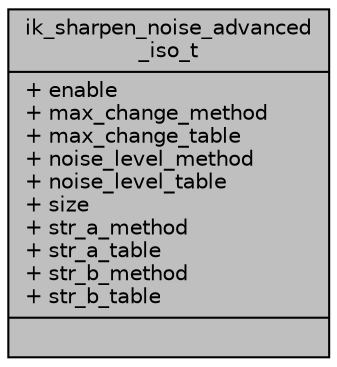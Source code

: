 digraph "ik_sharpen_noise_advanced_iso_t"
{
 // INTERACTIVE_SVG=YES
 // LATEX_PDF_SIZE
  bgcolor="transparent";
  edge [fontname="Helvetica",fontsize="10",labelfontname="Helvetica",labelfontsize="10"];
  node [fontname="Helvetica",fontsize="10",shape=record];
  Node1 [label="{ik_sharpen_noise_advanced\l_iso_t\n|+ enable\l+ max_change_method\l+ max_change_table\l+ noise_level_method\l+ noise_level_table\l+ size\l+ str_a_method\l+ str_a_table\l+ str_b_method\l+ str_b_table\l|}",height=0.2,width=0.4,color="black", fillcolor="grey75", style="filled", fontcolor="black",tooltip=" "];
}
